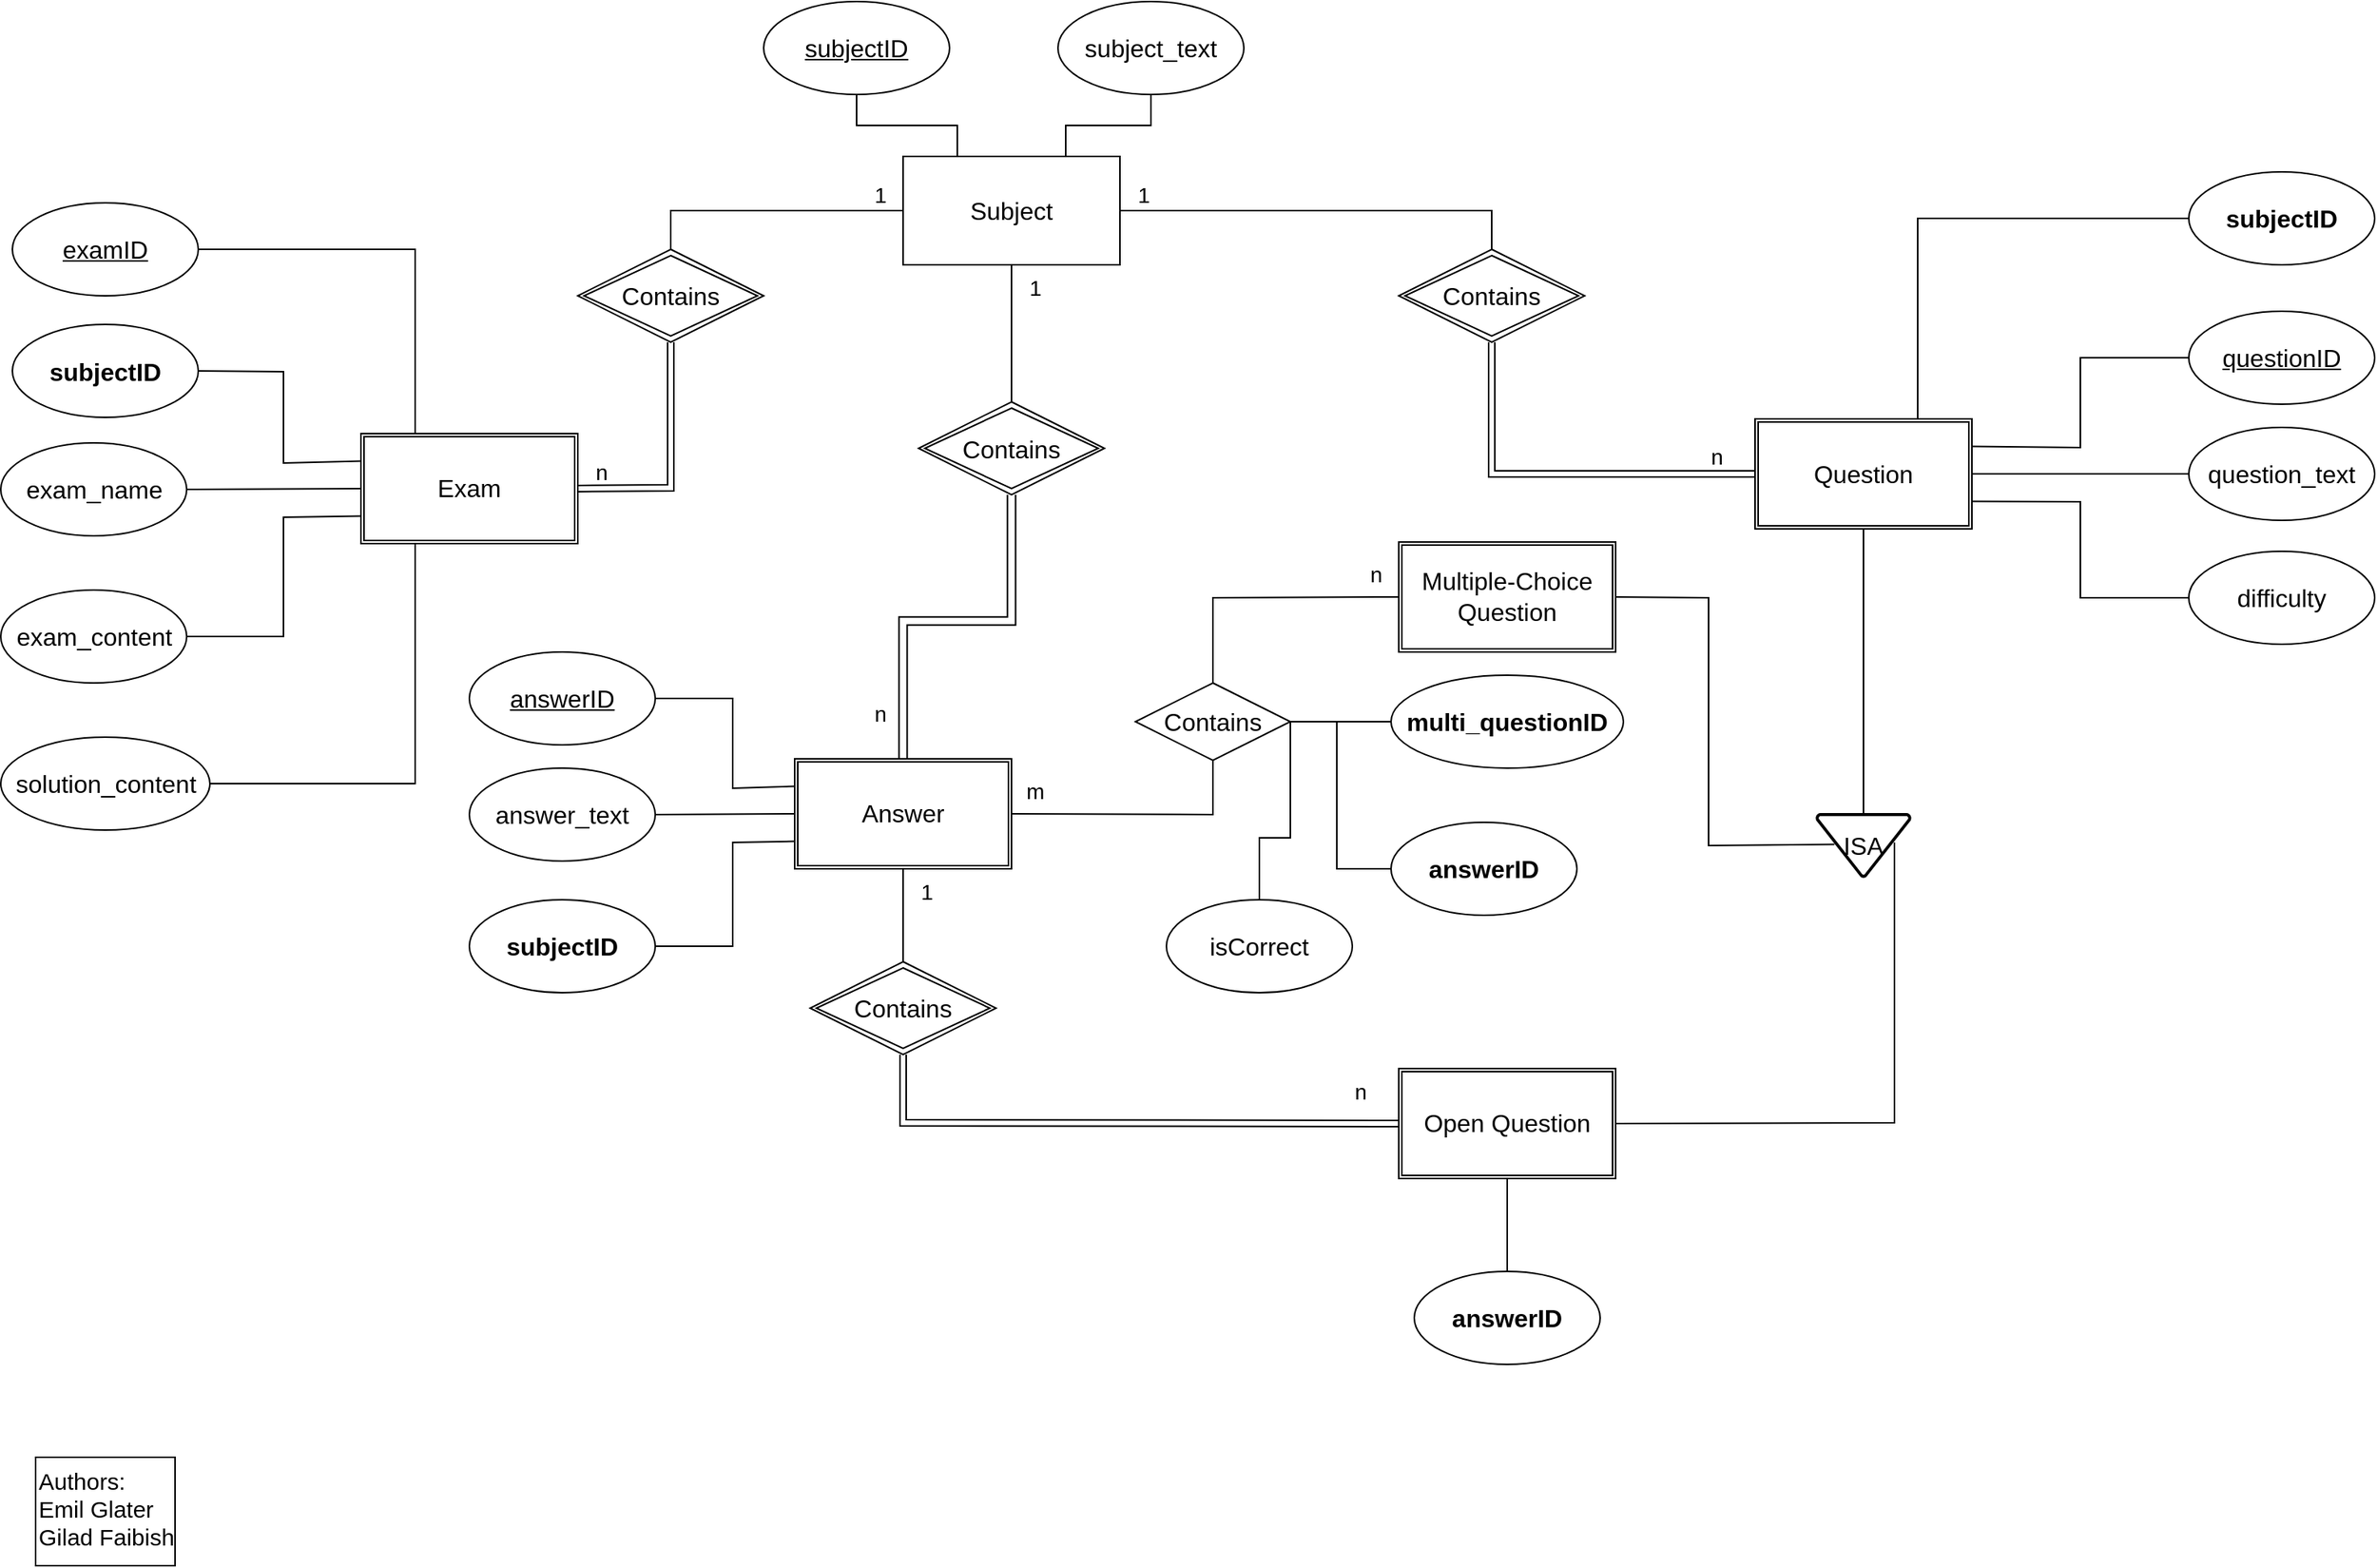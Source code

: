 <mxfile version="24.7.7">
  <diagram name="Page-1" id="cHMctXzzn7q3N3SrIJxy">
    <mxGraphModel dx="1687" dy="920" grid="1" gridSize="10" guides="1" tooltips="1" connect="1" arrows="1" fold="1" page="1" pageScale="1" pageWidth="1654" pageHeight="1169" math="0" shadow="0">
      <root>
        <mxCell id="0" />
        <mxCell id="1" parent="0" />
        <mxCell id="QGQ21r0x_SorD8UaeoSy-3" value="&lt;div style=&quot;font-size: 15px;&quot;&gt;&lt;font style=&quot;font-size: 15px;&quot;&gt;Authors:&lt;/font&gt;&lt;/div&gt;&lt;div style=&quot;font-size: 15px;&quot;&gt;&lt;font style=&quot;font-size: 15px;&quot;&gt;Emil Glater&lt;/font&gt;&lt;/div&gt;&lt;div style=&quot;font-size: 15px;&quot;&gt;&lt;font style=&quot;font-size: 15px;&quot;&gt;&lt;font style=&quot;font-size: 15px;&quot;&gt;Gilad Faibish&lt;/font&gt;&lt;font style=&quot;font-size: 15px;&quot;&gt;&lt;br&gt;&lt;/font&gt;&lt;/font&gt;&lt;/div&gt;" style="rounded=0;whiteSpace=wrap;html=1;align=left;horizontal=1;verticalAlign=top;" parent="1" vertex="1">
          <mxGeometry x="40" y="960" width="90" height="70" as="geometry" />
        </mxCell>
        <mxCell id="TfQCIEfQzdd_NM2B3Fw8-5" value="ISA" style="strokeWidth=2;html=1;shape=mxgraph.flowchart.merge_or_storage;whiteSpace=wrap;fontSize=16;" vertex="1" parent="1">
          <mxGeometry x="1190" y="545" width="60" height="40" as="geometry" />
        </mxCell>
        <mxCell id="TfQCIEfQzdd_NM2B3Fw8-8" value="Subject" style="rounded=0;whiteSpace=wrap;html=1;fontSize=16;" vertex="1" parent="1">
          <mxGeometry x="600" y="120" width="140" height="70" as="geometry" />
        </mxCell>
        <mxCell id="TfQCIEfQzdd_NM2B3Fw8-10" value="&lt;font style=&quot;font-size: 16px;&quot;&gt;&lt;u style=&quot;font-size: 16px;&quot;&gt;subjectID&lt;/u&gt;&lt;/font&gt;" style="ellipse;whiteSpace=wrap;html=1;fontSize=16;" vertex="1" parent="1">
          <mxGeometry x="510" y="20" width="120" height="60" as="geometry" />
        </mxCell>
        <mxCell id="TfQCIEfQzdd_NM2B3Fw8-12" value="subject_text" style="ellipse;whiteSpace=wrap;html=1;fontSize=16;" vertex="1" parent="1">
          <mxGeometry x="700" y="20" width="120" height="60" as="geometry" />
        </mxCell>
        <mxCell id="TfQCIEfQzdd_NM2B3Fw8-17" value="&lt;u&gt;answerID&lt;/u&gt;" style="ellipse;whiteSpace=wrap;html=1;fontSize=16;" vertex="1" parent="1">
          <mxGeometry x="320" y="440" width="120" height="60" as="geometry" />
        </mxCell>
        <mxCell id="TfQCIEfQzdd_NM2B3Fw8-19" value="answer_text" style="ellipse;whiteSpace=wrap;html=1;fontSize=16;" vertex="1" parent="1">
          <mxGeometry x="320" y="515" width="120" height="60" as="geometry" />
        </mxCell>
        <mxCell id="TfQCIEfQzdd_NM2B3Fw8-20" value="" style="endArrow=none;html=1;rounded=0;entryX=1;entryY=0.5;entryDx=0;entryDy=0;exitX=0;exitY=0.25;exitDx=0;exitDy=0;" edge="1" parent="1" source="TfQCIEfQzdd_NM2B3Fw8-89" target="TfQCIEfQzdd_NM2B3Fw8-17">
          <mxGeometry width="50" height="50" relative="1" as="geometry">
            <mxPoint x="530" y="527.5" as="sourcePoint" />
            <mxPoint x="760" y="380" as="targetPoint" />
            <Array as="points">
              <mxPoint x="490" y="528" />
              <mxPoint x="490" y="470" />
            </Array>
          </mxGeometry>
        </mxCell>
        <mxCell id="TfQCIEfQzdd_NM2B3Fw8-27" value="" style="endArrow=none;html=1;rounded=0;entryX=0.5;entryY=1;entryDx=0;entryDy=0;exitX=0.5;exitY=0;exitDx=0;exitDy=0;exitPerimeter=0;" edge="1" parent="1" source="TfQCIEfQzdd_NM2B3Fw8-5" target="TfQCIEfQzdd_NM2B3Fw8-90">
          <mxGeometry width="50" height="50" relative="1" as="geometry">
            <mxPoint x="710" y="430" as="sourcePoint" />
            <mxPoint x="1220" y="360" as="targetPoint" />
          </mxGeometry>
        </mxCell>
        <mxCell id="TfQCIEfQzdd_NM2B3Fw8-28" value="" style="endArrow=none;html=1;rounded=0;exitX=1;exitY=0.5;exitDx=0;exitDy=0;entryX=0.187;entryY=0.48;entryDx=0;entryDy=0;entryPerimeter=0;" edge="1" parent="1" source="TfQCIEfQzdd_NM2B3Fw8-92" target="TfQCIEfQzdd_NM2B3Fw8-5">
          <mxGeometry width="50" height="50" relative="1" as="geometry">
            <mxPoint x="1060" y="405" as="sourcePoint" />
            <mxPoint x="1160" y="580" as="targetPoint" />
            <Array as="points">
              <mxPoint x="1120" y="405" />
              <mxPoint x="1120" y="565" />
            </Array>
          </mxGeometry>
        </mxCell>
        <mxCell id="TfQCIEfQzdd_NM2B3Fw8-29" value="" style="endArrow=none;html=1;rounded=0;exitX=1;exitY=0.5;exitDx=0;exitDy=0;entryX=0.833;entryY=0.45;entryDx=0;entryDy=0;entryPerimeter=0;" edge="1" parent="1" source="TfQCIEfQzdd_NM2B3Fw8-93" target="TfQCIEfQzdd_NM2B3Fw8-5">
          <mxGeometry width="50" height="50" relative="1" as="geometry">
            <mxPoint x="1060" y="743.97" as="sourcePoint" />
            <mxPoint x="1280" y="610" as="targetPoint" />
            <Array as="points">
              <mxPoint x="1240" y="744" />
            </Array>
          </mxGeometry>
        </mxCell>
        <mxCell id="TfQCIEfQzdd_NM2B3Fw8-30" value="&lt;u&gt;questionID&lt;/u&gt;" style="ellipse;whiteSpace=wrap;html=1;fontSize=16;" vertex="1" parent="1">
          <mxGeometry x="1430" y="220" width="120" height="60" as="geometry" />
        </mxCell>
        <mxCell id="TfQCIEfQzdd_NM2B3Fw8-32" value="question_text" style="ellipse;whiteSpace=wrap;html=1;fontSize=16;" vertex="1" parent="1">
          <mxGeometry x="1430" y="295" width="120" height="60" as="geometry" />
        </mxCell>
        <mxCell id="TfQCIEfQzdd_NM2B3Fw8-33" value="difficulty" style="ellipse;whiteSpace=wrap;html=1;fontSize=16;" vertex="1" parent="1">
          <mxGeometry x="1430" y="375" width="120" height="60" as="geometry" />
        </mxCell>
        <mxCell id="TfQCIEfQzdd_NM2B3Fw8-34" value="" style="endArrow=none;html=1;rounded=0;entryX=0;entryY=0.5;entryDx=0;entryDy=0;exitX=1;exitY=0.75;exitDx=0;exitDy=0;" edge="1" parent="1" source="TfQCIEfQzdd_NM2B3Fw8-90" target="TfQCIEfQzdd_NM2B3Fw8-33">
          <mxGeometry width="50" height="50" relative="1" as="geometry">
            <mxPoint x="1290" y="342.5" as="sourcePoint" />
            <mxPoint x="1040" y="310" as="targetPoint" />
            <Array as="points">
              <mxPoint x="1360" y="343" />
              <mxPoint x="1360" y="405" />
            </Array>
          </mxGeometry>
        </mxCell>
        <mxCell id="TfQCIEfQzdd_NM2B3Fw8-35" value="" style="endArrow=none;html=1;rounded=0;entryX=0;entryY=0.5;entryDx=0;entryDy=0;exitX=1;exitY=0.5;exitDx=0;exitDy=0;" edge="1" parent="1" source="TfQCIEfQzdd_NM2B3Fw8-90" target="TfQCIEfQzdd_NM2B3Fw8-32">
          <mxGeometry width="50" height="50" relative="1" as="geometry">
            <mxPoint x="1290" y="325" as="sourcePoint" />
            <mxPoint x="1040" y="310" as="targetPoint" />
          </mxGeometry>
        </mxCell>
        <mxCell id="TfQCIEfQzdd_NM2B3Fw8-37" value="" style="endArrow=none;html=1;rounded=0;entryX=0;entryY=0.5;entryDx=0;entryDy=0;exitX=1;exitY=0.25;exitDx=0;exitDy=0;" edge="1" parent="1" source="TfQCIEfQzdd_NM2B3Fw8-90" target="TfQCIEfQzdd_NM2B3Fw8-30">
          <mxGeometry width="50" height="50" relative="1" as="geometry">
            <mxPoint x="1290" y="307.5" as="sourcePoint" />
            <mxPoint x="1380" y="280" as="targetPoint" />
            <Array as="points">
              <mxPoint x="1360" y="308" />
              <mxPoint x="1360" y="250" />
            </Array>
          </mxGeometry>
        </mxCell>
        <mxCell id="TfQCIEfQzdd_NM2B3Fw8-41" value="Contains" style="rhombus;whiteSpace=wrap;html=1;fontSize=16;" vertex="1" parent="1">
          <mxGeometry x="750" y="460" width="100" height="50" as="geometry" />
        </mxCell>
        <mxCell id="TfQCIEfQzdd_NM2B3Fw8-42" value="" style="endArrow=none;html=1;rounded=0;exitX=0;exitY=0.5;exitDx=0;exitDy=0;entryX=0.5;entryY=0;entryDx=0;entryDy=0;" edge="1" parent="1" source="TfQCIEfQzdd_NM2B3Fw8-92" target="TfQCIEfQzdd_NM2B3Fw8-41">
          <mxGeometry width="50" height="50" relative="1" as="geometry">
            <mxPoint x="920" y="405" as="sourcePoint" />
            <mxPoint x="860" y="460" as="targetPoint" />
            <Array as="points">
              <mxPoint x="800" y="405" />
            </Array>
          </mxGeometry>
        </mxCell>
        <mxCell id="TfQCIEfQzdd_NM2B3Fw8-43" value="" style="endArrow=none;html=1;rounded=0;entryX=0.5;entryY=1;entryDx=0;entryDy=0;exitX=1;exitY=0.5;exitDx=0;exitDy=0;" edge="1" parent="1" source="TfQCIEfQzdd_NM2B3Fw8-89" target="TfQCIEfQzdd_NM2B3Fw8-41">
          <mxGeometry width="50" height="50" relative="1" as="geometry">
            <mxPoint x="670" y="545" as="sourcePoint" />
            <mxPoint x="1000" y="430" as="targetPoint" />
            <Array as="points">
              <mxPoint x="800" y="545" />
            </Array>
          </mxGeometry>
        </mxCell>
        <mxCell id="TfQCIEfQzdd_NM2B3Fw8-44" value="&lt;font style=&quot;font-size: 14px;&quot;&gt;n&lt;/font&gt;" style="text;html=1;align=center;verticalAlign=middle;resizable=0;points=[];autosize=1;strokeColor=none;fillColor=none;" vertex="1" parent="1">
          <mxGeometry x="890" y="375" width="30" height="30" as="geometry" />
        </mxCell>
        <mxCell id="TfQCIEfQzdd_NM2B3Fw8-45" value="&lt;font style=&quot;font-size: 14px;&quot;&gt;m&lt;/font&gt;" style="text;html=1;align=center;verticalAlign=middle;resizable=0;points=[];autosize=1;strokeColor=none;fillColor=none;" vertex="1" parent="1">
          <mxGeometry x="670" y="515" width="30" height="30" as="geometry" />
        </mxCell>
        <mxCell id="TfQCIEfQzdd_NM2B3Fw8-47" value="" style="endArrow=none;html=1;rounded=0;exitX=0.5;exitY=0;exitDx=0;exitDy=0;entryX=0.5;entryY=1;entryDx=0;entryDy=0;" edge="1" parent="1" source="TfQCIEfQzdd_NM2B3Fw8-101" target="TfQCIEfQzdd_NM2B3Fw8-89">
          <mxGeometry width="50" height="50" relative="1" as="geometry">
            <mxPoint x="600" y="650" as="sourcePoint" />
            <mxPoint x="600" y="580" as="targetPoint" />
          </mxGeometry>
        </mxCell>
        <mxCell id="TfQCIEfQzdd_NM2B3Fw8-51" value="" style="endArrow=none;html=1;rounded=0;entryX=0.5;entryY=0;entryDx=0;entryDy=0;exitX=0.5;exitY=1;exitDx=0;exitDy=0;" edge="1" parent="1" source="TfQCIEfQzdd_NM2B3Fw8-8" target="TfQCIEfQzdd_NM2B3Fw8-99">
          <mxGeometry width="50" height="50" relative="1" as="geometry">
            <mxPoint x="720" y="470" as="sourcePoint" />
            <mxPoint x="670" y="288.5" as="targetPoint" />
          </mxGeometry>
        </mxCell>
        <mxCell id="TfQCIEfQzdd_NM2B3Fw8-52" value="" style="endArrow=none;html=1;rounded=0;entryX=0.5;entryY=0;entryDx=0;entryDy=0;exitX=1;exitY=0.5;exitDx=0;exitDy=0;" edge="1" parent="1" source="TfQCIEfQzdd_NM2B3Fw8-8" target="TfQCIEfQzdd_NM2B3Fw8-100">
          <mxGeometry width="50" height="50" relative="1" as="geometry">
            <mxPoint x="720" y="470" as="sourcePoint" />
            <mxPoint x="980" y="180" as="targetPoint" />
            <Array as="points">
              <mxPoint x="980" y="155" />
            </Array>
          </mxGeometry>
        </mxCell>
        <mxCell id="TfQCIEfQzdd_NM2B3Fw8-55" value="&lt;font style=&quot;font-size: 14px;&quot;&gt;n&lt;/font&gt;" style="text;html=1;align=center;verticalAlign=middle;resizable=0;points=[];autosize=1;strokeColor=none;fillColor=none;" vertex="1" parent="1">
          <mxGeometry x="570" y="465" width="30" height="30" as="geometry" />
        </mxCell>
        <mxCell id="TfQCIEfQzdd_NM2B3Fw8-56" value="&lt;font style=&quot;font-size: 14px;&quot;&gt;n&lt;/font&gt;" style="text;html=1;align=center;verticalAlign=middle;resizable=0;points=[];autosize=1;strokeColor=none;fillColor=none;" vertex="1" parent="1">
          <mxGeometry x="1110" y="298.5" width="30" height="30" as="geometry" />
        </mxCell>
        <mxCell id="TfQCIEfQzdd_NM2B3Fw8-57" value="&lt;font style=&quot;font-size: 14px;&quot;&gt;1&lt;/font&gt;" style="text;html=1;align=center;verticalAlign=middle;resizable=0;points=[];autosize=1;strokeColor=none;fillColor=none;" vertex="1" parent="1">
          <mxGeometry x="670" y="190" width="30" height="30" as="geometry" />
        </mxCell>
        <mxCell id="TfQCIEfQzdd_NM2B3Fw8-58" value="&lt;font style=&quot;font-size: 14px;&quot;&gt;1&lt;/font&gt;" style="text;html=1;align=center;verticalAlign=middle;resizable=0;points=[];autosize=1;strokeColor=none;fillColor=none;" vertex="1" parent="1">
          <mxGeometry x="740" y="130" width="30" height="30" as="geometry" />
        </mxCell>
        <mxCell id="TfQCIEfQzdd_NM2B3Fw8-59" value="&lt;font style=&quot;font-size: 14px;&quot;&gt;1&lt;/font&gt;" style="text;html=1;align=center;verticalAlign=middle;resizable=0;points=[];autosize=1;strokeColor=none;fillColor=none;" vertex="1" parent="1">
          <mxGeometry x="600" y="580" width="30" height="30" as="geometry" />
        </mxCell>
        <mxCell id="TfQCIEfQzdd_NM2B3Fw8-60" value="&lt;font style=&quot;font-size: 14px;&quot;&gt;n&lt;/font&gt;" style="text;html=1;align=center;verticalAlign=middle;resizable=0;points=[];autosize=1;strokeColor=none;fillColor=none;" vertex="1" parent="1">
          <mxGeometry x="880" y="708.97" width="30" height="30" as="geometry" />
        </mxCell>
        <mxCell id="TfQCIEfQzdd_NM2B3Fw8-62" value="&lt;u&gt;examID&lt;/u&gt;" style="ellipse;whiteSpace=wrap;html=1;fontSize=16;" vertex="1" parent="1">
          <mxGeometry x="25" y="150" width="120" height="60" as="geometry" />
        </mxCell>
        <mxCell id="TfQCIEfQzdd_NM2B3Fw8-63" value="exam_name" style="ellipse;whiteSpace=wrap;html=1;fontSize=16;" vertex="1" parent="1">
          <mxGeometry x="17.5" y="305" width="120" height="60" as="geometry" />
        </mxCell>
        <mxCell id="TfQCIEfQzdd_NM2B3Fw8-64" value="exam_content" style="ellipse;whiteSpace=wrap;html=1;fontSize=16;" vertex="1" parent="1">
          <mxGeometry x="17.5" y="400" width="120" height="60" as="geometry" />
        </mxCell>
        <mxCell id="TfQCIEfQzdd_NM2B3Fw8-65" value="solution_content" style="ellipse;whiteSpace=wrap;html=1;fontSize=16;" vertex="1" parent="1">
          <mxGeometry x="17.5" y="495" width="135" height="60" as="geometry" />
        </mxCell>
        <mxCell id="TfQCIEfQzdd_NM2B3Fw8-66" value="" style="endArrow=none;html=1;rounded=0;entryX=1;entryY=0.5;entryDx=0;entryDy=0;exitX=0.25;exitY=0;exitDx=0;exitDy=0;" edge="1" parent="1" source="TfQCIEfQzdd_NM2B3Fw8-87" target="TfQCIEfQzdd_NM2B3Fw8-62">
          <mxGeometry width="50" height="50" relative="1" as="geometry">
            <mxPoint x="285" y="300" as="sourcePoint" />
            <mxPoint x="850" y="420" as="targetPoint" />
            <Array as="points">
              <mxPoint x="285" y="180" />
            </Array>
          </mxGeometry>
        </mxCell>
        <mxCell id="TfQCIEfQzdd_NM2B3Fw8-67" value="" style="endArrow=none;html=1;rounded=0;entryX=1;entryY=0.5;entryDx=0;entryDy=0;exitX=0;exitY=0.5;exitDx=0;exitDy=0;" edge="1" parent="1" source="TfQCIEfQzdd_NM2B3Fw8-87" target="TfQCIEfQzdd_NM2B3Fw8-63">
          <mxGeometry width="50" height="50" relative="1" as="geometry">
            <mxPoint x="250" y="335" as="sourcePoint" />
            <mxPoint x="850" y="420" as="targetPoint" />
          </mxGeometry>
        </mxCell>
        <mxCell id="TfQCIEfQzdd_NM2B3Fw8-68" value="" style="endArrow=none;html=1;rounded=0;entryX=1;entryY=0.5;entryDx=0;entryDy=0;exitX=0;exitY=0.75;exitDx=0;exitDy=0;" edge="1" parent="1" source="TfQCIEfQzdd_NM2B3Fw8-87" target="TfQCIEfQzdd_NM2B3Fw8-64">
          <mxGeometry width="50" height="50" relative="1" as="geometry">
            <mxPoint x="250" y="352.5" as="sourcePoint" />
            <mxPoint x="850" y="420" as="targetPoint" />
            <Array as="points">
              <mxPoint x="200" y="353" />
              <mxPoint x="200" y="430" />
            </Array>
          </mxGeometry>
        </mxCell>
        <mxCell id="TfQCIEfQzdd_NM2B3Fw8-69" value="" style="endArrow=none;html=1;rounded=0;entryX=1;entryY=0.5;entryDx=0;entryDy=0;exitX=0.25;exitY=1;exitDx=0;exitDy=0;" edge="1" parent="1" source="TfQCIEfQzdd_NM2B3Fw8-87" target="TfQCIEfQzdd_NM2B3Fw8-65">
          <mxGeometry width="50" height="50" relative="1" as="geometry">
            <mxPoint x="285" y="370" as="sourcePoint" />
            <mxPoint x="850" y="420" as="targetPoint" />
            <Array as="points">
              <mxPoint x="285" y="525" />
            </Array>
          </mxGeometry>
        </mxCell>
        <mxCell id="TfQCIEfQzdd_NM2B3Fw8-70" value="" style="endArrow=none;html=1;rounded=0;entryX=1;entryY=0.5;entryDx=0;entryDy=0;exitX=0;exitY=0.25;exitDx=0;exitDy=0;" edge="1" parent="1" source="TfQCIEfQzdd_NM2B3Fw8-87" target="TfQCIEfQzdd_NM2B3Fw8-71">
          <mxGeometry width="50" height="50" relative="1" as="geometry">
            <mxPoint x="250" y="317.5" as="sourcePoint" />
            <mxPoint x="850" y="420" as="targetPoint" />
            <Array as="points">
              <mxPoint x="200" y="318" />
              <mxPoint x="200" y="259" />
            </Array>
          </mxGeometry>
        </mxCell>
        <mxCell id="TfQCIEfQzdd_NM2B3Fw8-71" value="&lt;b&gt;subjectID&lt;/b&gt;" style="ellipse;whiteSpace=wrap;html=1;fontSize=16;" vertex="1" parent="1">
          <mxGeometry x="25" y="228.5" width="120" height="60" as="geometry" />
        </mxCell>
        <mxCell id="TfQCIEfQzdd_NM2B3Fw8-72" value="&lt;b&gt;&lt;font style=&quot;font-size: 16px;&quot;&gt;&lt;span style=&quot;font-size: 16px;&quot;&gt;subjectID&lt;/span&gt;&lt;/font&gt;&lt;/b&gt;" style="ellipse;whiteSpace=wrap;html=1;fontSize=16;" vertex="1" parent="1">
          <mxGeometry x="1430" y="130" width="120" height="60" as="geometry" />
        </mxCell>
        <mxCell id="TfQCIEfQzdd_NM2B3Fw8-73" value="" style="endArrow=none;html=1;rounded=0;entryX=0;entryY=0.5;entryDx=0;entryDy=0;exitX=0.75;exitY=0;exitDx=0;exitDy=0;" edge="1" parent="1" source="TfQCIEfQzdd_NM2B3Fw8-90" target="TfQCIEfQzdd_NM2B3Fw8-72">
          <mxGeometry width="50" height="50" relative="1" as="geometry">
            <mxPoint x="1255" y="290" as="sourcePoint" />
            <mxPoint x="850" y="420" as="targetPoint" />
            <Array as="points">
              <mxPoint x="1255" y="160" />
            </Array>
          </mxGeometry>
        </mxCell>
        <mxCell id="TfQCIEfQzdd_NM2B3Fw8-74" value="&lt;b&gt;&lt;font style=&quot;font-size: 16px;&quot;&gt;&lt;span style=&quot;font-size: 16px;&quot;&gt;subjectID&lt;/span&gt;&lt;/font&gt;&lt;/b&gt;" style="ellipse;whiteSpace=wrap;html=1;fontSize=16;" vertex="1" parent="1">
          <mxGeometry x="320" y="600" width="120" height="60" as="geometry" />
        </mxCell>
        <mxCell id="TfQCIEfQzdd_NM2B3Fw8-75" value="" style="endArrow=none;html=1;rounded=0;entryX=1;entryY=0.5;entryDx=0;entryDy=0;exitX=0;exitY=0.5;exitDx=0;exitDy=0;" edge="1" parent="1" source="TfQCIEfQzdd_NM2B3Fw8-89" target="TfQCIEfQzdd_NM2B3Fw8-19">
          <mxGeometry width="50" height="50" relative="1" as="geometry">
            <mxPoint x="530" y="545" as="sourcePoint" />
            <mxPoint x="850" y="420" as="targetPoint" />
          </mxGeometry>
        </mxCell>
        <mxCell id="TfQCIEfQzdd_NM2B3Fw8-76" value="" style="endArrow=none;html=1;rounded=0;entryX=1;entryY=0.5;entryDx=0;entryDy=0;exitX=0;exitY=0.75;exitDx=0;exitDy=0;" edge="1" parent="1" source="TfQCIEfQzdd_NM2B3Fw8-89" target="TfQCIEfQzdd_NM2B3Fw8-74">
          <mxGeometry width="50" height="50" relative="1" as="geometry">
            <mxPoint x="530" y="562.5" as="sourcePoint" />
            <mxPoint x="850" y="420" as="targetPoint" />
            <Array as="points">
              <mxPoint x="490" y="563" />
              <mxPoint x="490" y="630" />
            </Array>
          </mxGeometry>
        </mxCell>
        <mxCell id="TfQCIEfQzdd_NM2B3Fw8-77" value="&lt;b&gt;answerID&lt;/b&gt;" style="ellipse;whiteSpace=wrap;html=1;fontSize=16;" vertex="1" parent="1">
          <mxGeometry x="930" y="840" width="120" height="60" as="geometry" />
        </mxCell>
        <mxCell id="TfQCIEfQzdd_NM2B3Fw8-78" value="" style="endArrow=none;html=1;rounded=0;entryX=0.5;entryY=1;entryDx=0;entryDy=0;exitX=0.5;exitY=0;exitDx=0;exitDy=0;" edge="1" parent="1" source="TfQCIEfQzdd_NM2B3Fw8-77" target="TfQCIEfQzdd_NM2B3Fw8-93">
          <mxGeometry width="50" height="50" relative="1" as="geometry">
            <mxPoint x="800" y="610" as="sourcePoint" />
            <mxPoint x="990" y="778.97" as="targetPoint" />
          </mxGeometry>
        </mxCell>
        <mxCell id="TfQCIEfQzdd_NM2B3Fw8-79" value="" style="endArrow=none;html=1;rounded=0;entryX=0.5;entryY=1;entryDx=0;entryDy=0;exitX=0.25;exitY=0;exitDx=0;exitDy=0;" edge="1" parent="1" source="TfQCIEfQzdd_NM2B3Fw8-8" target="TfQCIEfQzdd_NM2B3Fw8-10">
          <mxGeometry width="50" height="50" relative="1" as="geometry">
            <mxPoint x="800" y="460" as="sourcePoint" />
            <mxPoint x="850" y="410" as="targetPoint" />
            <Array as="points">
              <mxPoint x="635" y="100" />
              <mxPoint x="570" y="100" />
            </Array>
          </mxGeometry>
        </mxCell>
        <mxCell id="TfQCIEfQzdd_NM2B3Fw8-80" value="" style="endArrow=none;html=1;rounded=0;entryX=0.5;entryY=1;entryDx=0;entryDy=0;exitX=0.75;exitY=0;exitDx=0;exitDy=0;" edge="1" parent="1" source="TfQCIEfQzdd_NM2B3Fw8-8" target="TfQCIEfQzdd_NM2B3Fw8-12">
          <mxGeometry width="50" height="50" relative="1" as="geometry">
            <mxPoint x="800" y="460" as="sourcePoint" />
            <mxPoint x="850" y="410" as="targetPoint" />
            <Array as="points">
              <mxPoint x="705" y="100" />
              <mxPoint x="760" y="100" />
            </Array>
          </mxGeometry>
        </mxCell>
        <mxCell id="TfQCIEfQzdd_NM2B3Fw8-82" value="" style="endArrow=none;html=1;rounded=0;entryX=0.5;entryY=0;entryDx=0;entryDy=0;exitX=0;exitY=0.5;exitDx=0;exitDy=0;" edge="1" parent="1" source="TfQCIEfQzdd_NM2B3Fw8-8" target="TfQCIEfQzdd_NM2B3Fw8-98">
          <mxGeometry width="50" height="50" relative="1" as="geometry">
            <mxPoint x="650" y="450" as="sourcePoint" />
            <mxPoint x="450" y="190" as="targetPoint" />
            <Array as="points">
              <mxPoint x="450" y="155" />
            </Array>
          </mxGeometry>
        </mxCell>
        <mxCell id="TfQCIEfQzdd_NM2B3Fw8-84" value="&lt;font style=&quot;font-size: 14px;&quot;&gt;1&lt;/font&gt;" style="text;html=1;align=center;verticalAlign=middle;resizable=0;points=[];autosize=1;strokeColor=none;fillColor=none;" vertex="1" parent="1">
          <mxGeometry x="570" y="130" width="30" height="30" as="geometry" />
        </mxCell>
        <mxCell id="TfQCIEfQzdd_NM2B3Fw8-85" value="&lt;font style=&quot;font-size: 14px;&quot;&gt;n&lt;/font&gt;" style="text;html=1;align=center;verticalAlign=middle;resizable=0;points=[];autosize=1;strokeColor=none;fillColor=none;" vertex="1" parent="1">
          <mxGeometry x="390" y="308.5" width="30" height="30" as="geometry" />
        </mxCell>
        <mxCell id="TfQCIEfQzdd_NM2B3Fw8-86" value="" style="shape=link;html=1;rounded=0;width=5.294;entryX=0.5;entryY=0;entryDx=0;entryDy=0;exitX=0.5;exitY=1;exitDx=0;exitDy=0;" edge="1" parent="1" source="TfQCIEfQzdd_NM2B3Fw8-99" target="TfQCIEfQzdd_NM2B3Fw8-89">
          <mxGeometry width="100" relative="1" as="geometry">
            <mxPoint x="670" y="338.5" as="sourcePoint" />
            <mxPoint x="570" y="820" as="targetPoint" />
            <Array as="points">
              <mxPoint x="670" y="420" />
              <mxPoint x="600" y="420" />
            </Array>
          </mxGeometry>
        </mxCell>
        <mxCell id="TfQCIEfQzdd_NM2B3Fw8-87" value="&lt;font style=&quot;font-size: 16px;&quot;&gt;Exam&lt;/font&gt;" style="shape=ext;double=1;rounded=0;whiteSpace=wrap;html=1;" vertex="1" parent="1">
          <mxGeometry x="250" y="298.97" width="140" height="71.03" as="geometry" />
        </mxCell>
        <mxCell id="TfQCIEfQzdd_NM2B3Fw8-89" value="&lt;font style=&quot;font-size: 16px;&quot;&gt;Answer&lt;/font&gt;" style="shape=ext;double=1;rounded=0;whiteSpace=wrap;html=1;" vertex="1" parent="1">
          <mxGeometry x="530" y="508.97" width="140" height="71.03" as="geometry" />
        </mxCell>
        <mxCell id="TfQCIEfQzdd_NM2B3Fw8-90" value="&lt;font style=&quot;font-size: 16px;&quot;&gt;Question&lt;/font&gt;" style="shape=ext;double=1;rounded=0;whiteSpace=wrap;html=1;" vertex="1" parent="1">
          <mxGeometry x="1150" y="289.49" width="140" height="71.03" as="geometry" />
        </mxCell>
        <mxCell id="TfQCIEfQzdd_NM2B3Fw8-92" value="&lt;div style=&quot;font-size: 16px;&quot;&gt;&lt;font style=&quot;font-size: 16px;&quot;&gt;Multiple-Choice&lt;/font&gt;&lt;/div&gt;&lt;div style=&quot;font-size: 16px;&quot;&gt;&lt;font style=&quot;font-size: 16px;&quot;&gt;&lt;font style=&quot;font-size: 16px;&quot;&gt;Question&lt;/font&gt;&lt;font style=&quot;font-size: 16px;&quot;&gt;&lt;br&gt;&lt;/font&gt;&lt;/font&gt;&lt;/div&gt;" style="shape=ext;double=1;rounded=0;whiteSpace=wrap;html=1;" vertex="1" parent="1">
          <mxGeometry x="920" y="368.97" width="140" height="71.03" as="geometry" />
        </mxCell>
        <mxCell id="TfQCIEfQzdd_NM2B3Fw8-93" value="&lt;font style=&quot;font-size: 16px;&quot;&gt;Open Question&lt;/font&gt;" style="shape=ext;double=1;rounded=0;whiteSpace=wrap;html=1;" vertex="1" parent="1">
          <mxGeometry x="920" y="708.97" width="140" height="71.03" as="geometry" />
        </mxCell>
        <mxCell id="TfQCIEfQzdd_NM2B3Fw8-95" value="" style="shape=link;html=1;rounded=0;exitX=1;exitY=0.5;exitDx=0;exitDy=0;entryX=0.5;entryY=1;entryDx=0;entryDy=0;" edge="1" parent="1" source="TfQCIEfQzdd_NM2B3Fw8-87" target="TfQCIEfQzdd_NM2B3Fw8-98">
          <mxGeometry width="100" relative="1" as="geometry">
            <mxPoint x="440" y="324.51" as="sourcePoint" />
            <mxPoint x="450" y="240" as="targetPoint" />
            <Array as="points">
              <mxPoint x="450" y="334" />
            </Array>
          </mxGeometry>
        </mxCell>
        <mxCell id="TfQCIEfQzdd_NM2B3Fw8-96" value="" style="shape=link;html=1;rounded=0;exitX=0.5;exitY=1;exitDx=0;exitDy=0;entryX=0;entryY=0.5;entryDx=0;entryDy=0;" edge="1" parent="1" source="TfQCIEfQzdd_NM2B3Fw8-100" target="TfQCIEfQzdd_NM2B3Fw8-90">
          <mxGeometry width="100" relative="1" as="geometry">
            <mxPoint x="980" y="230" as="sourcePoint" />
            <mxPoint x="770" y="470" as="targetPoint" />
            <Array as="points">
              <mxPoint x="980" y="325" />
            </Array>
          </mxGeometry>
        </mxCell>
        <mxCell id="TfQCIEfQzdd_NM2B3Fw8-97" value="" style="shape=link;html=1;rounded=0;exitX=0.5;exitY=1;exitDx=0;exitDy=0;entryX=0;entryY=0.5;entryDx=0;entryDy=0;" edge="1" parent="1" source="TfQCIEfQzdd_NM2B3Fw8-101" target="TfQCIEfQzdd_NM2B3Fw8-93">
          <mxGeometry width="100" relative="1" as="geometry">
            <mxPoint x="600" y="700" as="sourcePoint" />
            <mxPoint x="770" y="500" as="targetPoint" />
            <Array as="points">
              <mxPoint x="600" y="744" />
            </Array>
          </mxGeometry>
        </mxCell>
        <mxCell id="TfQCIEfQzdd_NM2B3Fw8-98" value="&lt;font style=&quot;font-size: 16px;&quot;&gt;Contains&lt;/font&gt;" style="shape=rhombus;double=1;perimeter=rhombusPerimeter;whiteSpace=wrap;html=1;align=center;" vertex="1" parent="1">
          <mxGeometry x="390" y="180" width="120" height="60" as="geometry" />
        </mxCell>
        <mxCell id="TfQCIEfQzdd_NM2B3Fw8-99" value="&lt;font style=&quot;font-size: 16px;&quot;&gt;Contains&lt;/font&gt;" style="shape=rhombus;double=1;perimeter=rhombusPerimeter;whiteSpace=wrap;html=1;align=center;" vertex="1" parent="1">
          <mxGeometry x="610" y="278.5" width="120" height="60" as="geometry" />
        </mxCell>
        <mxCell id="TfQCIEfQzdd_NM2B3Fw8-100" value="&lt;font style=&quot;font-size: 16px;&quot;&gt;Contains&lt;/font&gt;" style="shape=rhombus;double=1;perimeter=rhombusPerimeter;whiteSpace=wrap;html=1;align=center;" vertex="1" parent="1">
          <mxGeometry x="920" y="180" width="120" height="60" as="geometry" />
        </mxCell>
        <mxCell id="TfQCIEfQzdd_NM2B3Fw8-101" value="&lt;font style=&quot;font-size: 16px;&quot;&gt;Contains&lt;/font&gt;" style="shape=rhombus;double=1;perimeter=rhombusPerimeter;whiteSpace=wrap;html=1;align=center;" vertex="1" parent="1">
          <mxGeometry x="540" y="640" width="120" height="60" as="geometry" />
        </mxCell>
        <mxCell id="TfQCIEfQzdd_NM2B3Fw8-102" value="&lt;b&gt;multi_questionID&lt;/b&gt;" style="ellipse;whiteSpace=wrap;html=1;fontSize=16;" vertex="1" parent="1">
          <mxGeometry x="915" y="455" width="150" height="60" as="geometry" />
        </mxCell>
        <mxCell id="TfQCIEfQzdd_NM2B3Fw8-103" value="&lt;b&gt;answerID&lt;/b&gt;" style="ellipse;whiteSpace=wrap;html=1;fontSize=16;" vertex="1" parent="1">
          <mxGeometry x="915" y="550" width="120" height="60" as="geometry" />
        </mxCell>
        <mxCell id="TfQCIEfQzdd_NM2B3Fw8-104" value="isCorrect" style="ellipse;whiteSpace=wrap;html=1;fontSize=16;" vertex="1" parent="1">
          <mxGeometry x="770" y="600" width="120" height="60" as="geometry" />
        </mxCell>
        <mxCell id="TfQCIEfQzdd_NM2B3Fw8-105" value="" style="endArrow=none;html=1;rounded=0;entryX=0.5;entryY=0;entryDx=0;entryDy=0;exitX=1;exitY=0.5;exitDx=0;exitDy=0;" edge="1" parent="1" source="TfQCIEfQzdd_NM2B3Fw8-41" target="TfQCIEfQzdd_NM2B3Fw8-104">
          <mxGeometry width="50" height="50" relative="1" as="geometry">
            <mxPoint x="650" y="540" as="sourcePoint" />
            <mxPoint x="700" y="490" as="targetPoint" />
            <Array as="points">
              <mxPoint x="850" y="560" />
              <mxPoint x="830" y="560" />
            </Array>
          </mxGeometry>
        </mxCell>
        <mxCell id="TfQCIEfQzdd_NM2B3Fw8-106" value="" style="endArrow=none;html=1;rounded=0;entryX=0;entryY=0.5;entryDx=0;entryDy=0;exitX=1;exitY=0.5;exitDx=0;exitDy=0;" edge="1" parent="1" source="TfQCIEfQzdd_NM2B3Fw8-41" target="TfQCIEfQzdd_NM2B3Fw8-103">
          <mxGeometry width="50" height="50" relative="1" as="geometry">
            <mxPoint x="650" y="540" as="sourcePoint" />
            <mxPoint x="700" y="490" as="targetPoint" />
            <Array as="points">
              <mxPoint x="880" y="485" />
              <mxPoint x="880" y="580" />
            </Array>
          </mxGeometry>
        </mxCell>
        <mxCell id="TfQCIEfQzdd_NM2B3Fw8-107" value="" style="endArrow=none;html=1;rounded=0;entryX=0;entryY=0.5;entryDx=0;entryDy=0;exitX=1;exitY=0.5;exitDx=0;exitDy=0;" edge="1" parent="1" source="TfQCIEfQzdd_NM2B3Fw8-41" target="TfQCIEfQzdd_NM2B3Fw8-102">
          <mxGeometry width="50" height="50" relative="1" as="geometry">
            <mxPoint x="650" y="540" as="sourcePoint" />
            <mxPoint x="700" y="490" as="targetPoint" />
          </mxGeometry>
        </mxCell>
      </root>
    </mxGraphModel>
  </diagram>
</mxfile>
